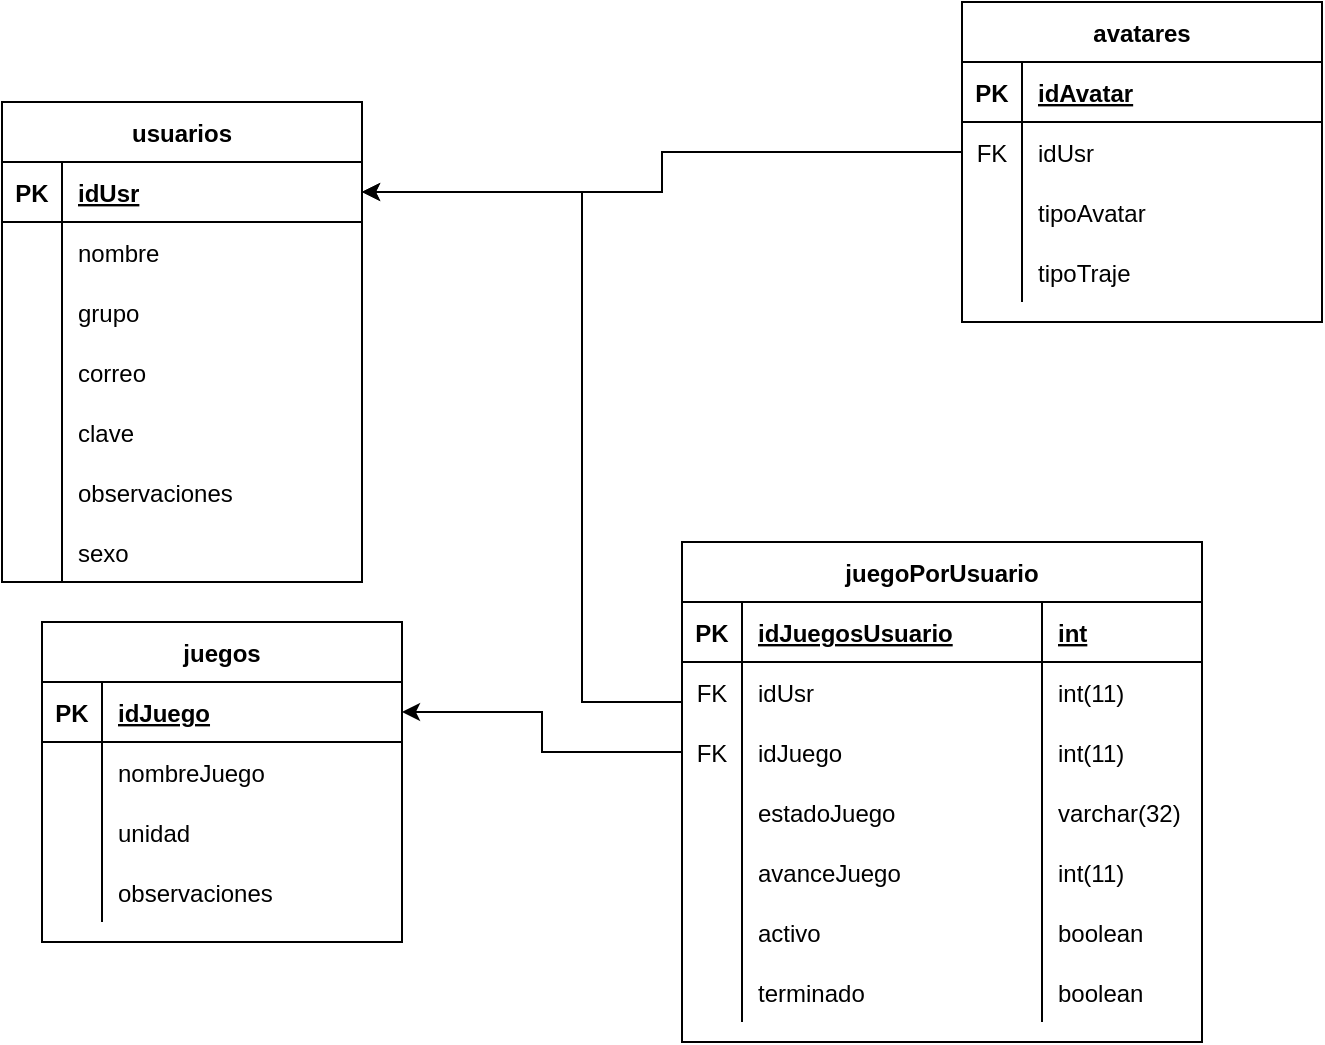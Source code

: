 <mxfile version="13.7.9" type="device"><diagram id="SEimfe-eTpHayos_l6SW" name="Página-1"><mxGraphModel dx="770" dy="495" grid="1" gridSize="10" guides="1" tooltips="1" connect="1" arrows="1" fold="1" page="1" pageScale="1" pageWidth="827" pageHeight="1169" math="0" shadow="0"><root><mxCell id="0"/><mxCell id="1" parent="0"/><mxCell id="yCVGHTZXJEQcr-bmxGU9-1" value="usuarios" style="shape=table;startSize=30;container=1;collapsible=1;childLayout=tableLayout;fixedRows=1;rowLines=0;fontStyle=1;align=center;resizeLast=1;" vertex="1" parent="1"><mxGeometry x="40" y="70" width="180" height="240" as="geometry"><mxRectangle x="300" y="180" width="80" height="30" as="alternateBounds"/></mxGeometry></mxCell><mxCell id="yCVGHTZXJEQcr-bmxGU9-2" value="" style="shape=partialRectangle;collapsible=0;dropTarget=0;pointerEvents=0;fillColor=none;top=0;left=0;bottom=1;right=0;points=[[0,0.5],[1,0.5]];portConstraint=eastwest;" vertex="1" parent="yCVGHTZXJEQcr-bmxGU9-1"><mxGeometry y="30" width="180" height="30" as="geometry"/></mxCell><mxCell id="yCVGHTZXJEQcr-bmxGU9-3" value="PK" style="shape=partialRectangle;connectable=0;fillColor=none;top=0;left=0;bottom=0;right=0;fontStyle=1;overflow=hidden;" vertex="1" parent="yCVGHTZXJEQcr-bmxGU9-2"><mxGeometry width="30" height="30" as="geometry"/></mxCell><mxCell id="yCVGHTZXJEQcr-bmxGU9-4" value="idUsr" style="shape=partialRectangle;connectable=0;fillColor=none;top=0;left=0;bottom=0;right=0;align=left;spacingLeft=6;fontStyle=5;overflow=hidden;" vertex="1" parent="yCVGHTZXJEQcr-bmxGU9-2"><mxGeometry x="30" width="150" height="30" as="geometry"/></mxCell><mxCell id="yCVGHTZXJEQcr-bmxGU9-5" value="" style="shape=partialRectangle;collapsible=0;dropTarget=0;pointerEvents=0;fillColor=none;top=0;left=0;bottom=0;right=0;points=[[0,0.5],[1,0.5]];portConstraint=eastwest;" vertex="1" parent="yCVGHTZXJEQcr-bmxGU9-1"><mxGeometry y="60" width="180" height="30" as="geometry"/></mxCell><mxCell id="yCVGHTZXJEQcr-bmxGU9-6" value="" style="shape=partialRectangle;connectable=0;fillColor=none;top=0;left=0;bottom=0;right=0;editable=1;overflow=hidden;" vertex="1" parent="yCVGHTZXJEQcr-bmxGU9-5"><mxGeometry width="30" height="30" as="geometry"/></mxCell><mxCell id="yCVGHTZXJEQcr-bmxGU9-7" value="nombre" style="shape=partialRectangle;connectable=0;fillColor=none;top=0;left=0;bottom=0;right=0;align=left;spacingLeft=6;overflow=hidden;" vertex="1" parent="yCVGHTZXJEQcr-bmxGU9-5"><mxGeometry x="30" width="150" height="30" as="geometry"/></mxCell><mxCell id="yCVGHTZXJEQcr-bmxGU9-8" value="" style="shape=partialRectangle;collapsible=0;dropTarget=0;pointerEvents=0;fillColor=none;top=0;left=0;bottom=0;right=0;points=[[0,0.5],[1,0.5]];portConstraint=eastwest;" vertex="1" parent="yCVGHTZXJEQcr-bmxGU9-1"><mxGeometry y="90" width="180" height="30" as="geometry"/></mxCell><mxCell id="yCVGHTZXJEQcr-bmxGU9-9" value="" style="shape=partialRectangle;connectable=0;fillColor=none;top=0;left=0;bottom=0;right=0;editable=1;overflow=hidden;" vertex="1" parent="yCVGHTZXJEQcr-bmxGU9-8"><mxGeometry width="30" height="30" as="geometry"/></mxCell><mxCell id="yCVGHTZXJEQcr-bmxGU9-10" value="grupo" style="shape=partialRectangle;connectable=0;fillColor=none;top=0;left=0;bottom=0;right=0;align=left;spacingLeft=6;overflow=hidden;" vertex="1" parent="yCVGHTZXJEQcr-bmxGU9-8"><mxGeometry x="30" width="150" height="30" as="geometry"/></mxCell><mxCell id="yCVGHTZXJEQcr-bmxGU9-11" value="" style="shape=partialRectangle;collapsible=0;dropTarget=0;pointerEvents=0;fillColor=none;top=0;left=0;bottom=0;right=0;points=[[0,0.5],[1,0.5]];portConstraint=eastwest;" vertex="1" parent="yCVGHTZXJEQcr-bmxGU9-1"><mxGeometry y="120" width="180" height="30" as="geometry"/></mxCell><mxCell id="yCVGHTZXJEQcr-bmxGU9-12" value="" style="shape=partialRectangle;connectable=0;fillColor=none;top=0;left=0;bottom=0;right=0;editable=1;overflow=hidden;" vertex="1" parent="yCVGHTZXJEQcr-bmxGU9-11"><mxGeometry width="30" height="30" as="geometry"/></mxCell><mxCell id="yCVGHTZXJEQcr-bmxGU9-13" value="correo" style="shape=partialRectangle;connectable=0;fillColor=none;top=0;left=0;bottom=0;right=0;align=left;spacingLeft=6;overflow=hidden;" vertex="1" parent="yCVGHTZXJEQcr-bmxGU9-11"><mxGeometry x="30" width="150" height="30" as="geometry"/></mxCell><mxCell id="yCVGHTZXJEQcr-bmxGU9-15" style="shape=partialRectangle;collapsible=0;dropTarget=0;pointerEvents=0;fillColor=none;top=0;left=0;bottom=0;right=0;points=[[0,0.5],[1,0.5]];portConstraint=eastwest;" vertex="1" parent="yCVGHTZXJEQcr-bmxGU9-1"><mxGeometry y="150" width="180" height="30" as="geometry"/></mxCell><mxCell id="yCVGHTZXJEQcr-bmxGU9-16" style="shape=partialRectangle;connectable=0;fillColor=none;top=0;left=0;bottom=0;right=0;editable=1;overflow=hidden;" vertex="1" parent="yCVGHTZXJEQcr-bmxGU9-15"><mxGeometry width="30" height="30" as="geometry"/></mxCell><mxCell id="yCVGHTZXJEQcr-bmxGU9-17" value="clave" style="shape=partialRectangle;connectable=0;fillColor=none;top=0;left=0;bottom=0;right=0;align=left;spacingLeft=6;overflow=hidden;" vertex="1" parent="yCVGHTZXJEQcr-bmxGU9-15"><mxGeometry x="30" width="150" height="30" as="geometry"/></mxCell><mxCell id="yCVGHTZXJEQcr-bmxGU9-18" style="shape=partialRectangle;collapsible=0;dropTarget=0;pointerEvents=0;fillColor=none;top=0;left=0;bottom=0;right=0;points=[[0,0.5],[1,0.5]];portConstraint=eastwest;" vertex="1" parent="yCVGHTZXJEQcr-bmxGU9-1"><mxGeometry y="180" width="180" height="30" as="geometry"/></mxCell><mxCell id="yCVGHTZXJEQcr-bmxGU9-19" style="shape=partialRectangle;connectable=0;fillColor=none;top=0;left=0;bottom=0;right=0;editable=1;overflow=hidden;" vertex="1" parent="yCVGHTZXJEQcr-bmxGU9-18"><mxGeometry width="30" height="30" as="geometry"/></mxCell><mxCell id="yCVGHTZXJEQcr-bmxGU9-20" value="observaciones" style="shape=partialRectangle;connectable=0;fillColor=none;top=0;left=0;bottom=0;right=0;align=left;spacingLeft=6;overflow=hidden;" vertex="1" parent="yCVGHTZXJEQcr-bmxGU9-18"><mxGeometry x="30" width="150" height="30" as="geometry"/></mxCell><mxCell id="yCVGHTZXJEQcr-bmxGU9-79" style="shape=partialRectangle;collapsible=0;dropTarget=0;pointerEvents=0;fillColor=none;top=0;left=0;bottom=0;right=0;points=[[0,0.5],[1,0.5]];portConstraint=eastwest;" vertex="1" parent="yCVGHTZXJEQcr-bmxGU9-1"><mxGeometry y="210" width="180" height="30" as="geometry"/></mxCell><mxCell id="yCVGHTZXJEQcr-bmxGU9-80" style="shape=partialRectangle;connectable=0;fillColor=none;top=0;left=0;bottom=0;right=0;editable=1;overflow=hidden;" vertex="1" parent="yCVGHTZXJEQcr-bmxGU9-79"><mxGeometry width="30" height="30" as="geometry"/></mxCell><mxCell id="yCVGHTZXJEQcr-bmxGU9-81" value="sexo" style="shape=partialRectangle;connectable=0;fillColor=none;top=0;left=0;bottom=0;right=0;align=left;spacingLeft=6;overflow=hidden;" vertex="1" parent="yCVGHTZXJEQcr-bmxGU9-79"><mxGeometry x="30" width="150" height="30" as="geometry"/></mxCell><mxCell id="yCVGHTZXJEQcr-bmxGU9-34" style="edgeStyle=orthogonalEdgeStyle;rounded=0;orthogonalLoop=1;jettySize=auto;html=1;entryX=1;entryY=0.5;entryDx=0;entryDy=0;" edge="1" parent="1" source="yCVGHTZXJEQcr-bmxGU9-25" target="yCVGHTZXJEQcr-bmxGU9-2"><mxGeometry relative="1" as="geometry"/></mxCell><mxCell id="yCVGHTZXJEQcr-bmxGU9-35" value="juegos" style="shape=table;startSize=30;container=1;collapsible=1;childLayout=tableLayout;fixedRows=1;rowLines=0;fontStyle=1;align=center;resizeLast=1;" vertex="1" parent="1"><mxGeometry x="60" y="330" width="180" height="160" as="geometry"/></mxCell><mxCell id="yCVGHTZXJEQcr-bmxGU9-36" value="" style="shape=partialRectangle;collapsible=0;dropTarget=0;pointerEvents=0;fillColor=none;top=0;left=0;bottom=1;right=0;points=[[0,0.5],[1,0.5]];portConstraint=eastwest;" vertex="1" parent="yCVGHTZXJEQcr-bmxGU9-35"><mxGeometry y="30" width="180" height="30" as="geometry"/></mxCell><mxCell id="yCVGHTZXJEQcr-bmxGU9-37" value="PK" style="shape=partialRectangle;connectable=0;fillColor=none;top=0;left=0;bottom=0;right=0;fontStyle=1;overflow=hidden;" vertex="1" parent="yCVGHTZXJEQcr-bmxGU9-36"><mxGeometry width="30" height="30" as="geometry"/></mxCell><mxCell id="yCVGHTZXJEQcr-bmxGU9-38" value="idJuego" style="shape=partialRectangle;connectable=0;fillColor=none;top=0;left=0;bottom=0;right=0;align=left;spacingLeft=6;fontStyle=5;overflow=hidden;" vertex="1" parent="yCVGHTZXJEQcr-bmxGU9-36"><mxGeometry x="30" width="150" height="30" as="geometry"/></mxCell><mxCell id="yCVGHTZXJEQcr-bmxGU9-39" value="" style="shape=partialRectangle;collapsible=0;dropTarget=0;pointerEvents=0;fillColor=none;top=0;left=0;bottom=0;right=0;points=[[0,0.5],[1,0.5]];portConstraint=eastwest;" vertex="1" parent="yCVGHTZXJEQcr-bmxGU9-35"><mxGeometry y="60" width="180" height="30" as="geometry"/></mxCell><mxCell id="yCVGHTZXJEQcr-bmxGU9-40" value="" style="shape=partialRectangle;connectable=0;fillColor=none;top=0;left=0;bottom=0;right=0;editable=1;overflow=hidden;" vertex="1" parent="yCVGHTZXJEQcr-bmxGU9-39"><mxGeometry width="30" height="30" as="geometry"/></mxCell><mxCell id="yCVGHTZXJEQcr-bmxGU9-41" value="nombreJuego" style="shape=partialRectangle;connectable=0;fillColor=none;top=0;left=0;bottom=0;right=0;align=left;spacingLeft=6;overflow=hidden;" vertex="1" parent="yCVGHTZXJEQcr-bmxGU9-39"><mxGeometry x="30" width="150" height="30" as="geometry"/></mxCell><mxCell id="yCVGHTZXJEQcr-bmxGU9-42" value="" style="shape=partialRectangle;collapsible=0;dropTarget=0;pointerEvents=0;fillColor=none;top=0;left=0;bottom=0;right=0;points=[[0,0.5],[1,0.5]];portConstraint=eastwest;" vertex="1" parent="yCVGHTZXJEQcr-bmxGU9-35"><mxGeometry y="90" width="180" height="30" as="geometry"/></mxCell><mxCell id="yCVGHTZXJEQcr-bmxGU9-43" value="" style="shape=partialRectangle;connectable=0;fillColor=none;top=0;left=0;bottom=0;right=0;editable=1;overflow=hidden;" vertex="1" parent="yCVGHTZXJEQcr-bmxGU9-42"><mxGeometry width="30" height="30" as="geometry"/></mxCell><mxCell id="yCVGHTZXJEQcr-bmxGU9-44" value="unidad" style="shape=partialRectangle;connectable=0;fillColor=none;top=0;left=0;bottom=0;right=0;align=left;spacingLeft=6;overflow=hidden;" vertex="1" parent="yCVGHTZXJEQcr-bmxGU9-42"><mxGeometry x="30" width="150" height="30" as="geometry"/></mxCell><mxCell id="yCVGHTZXJEQcr-bmxGU9-45" value="" style="shape=partialRectangle;collapsible=0;dropTarget=0;pointerEvents=0;fillColor=none;top=0;left=0;bottom=0;right=0;points=[[0,0.5],[1,0.5]];portConstraint=eastwest;" vertex="1" parent="yCVGHTZXJEQcr-bmxGU9-35"><mxGeometry y="120" width="180" height="30" as="geometry"/></mxCell><mxCell id="yCVGHTZXJEQcr-bmxGU9-46" value="" style="shape=partialRectangle;connectable=0;fillColor=none;top=0;left=0;bottom=0;right=0;editable=1;overflow=hidden;" vertex="1" parent="yCVGHTZXJEQcr-bmxGU9-45"><mxGeometry width="30" height="30" as="geometry"/></mxCell><mxCell id="yCVGHTZXJEQcr-bmxGU9-47" value="observaciones" style="shape=partialRectangle;connectable=0;fillColor=none;top=0;left=0;bottom=0;right=0;align=left;spacingLeft=6;overflow=hidden;" vertex="1" parent="yCVGHTZXJEQcr-bmxGU9-45"><mxGeometry x="30" width="150" height="30" as="geometry"/></mxCell><mxCell id="yCVGHTZXJEQcr-bmxGU9-61" style="edgeStyle=orthogonalEdgeStyle;rounded=0;orthogonalLoop=1;jettySize=auto;html=1;entryX=1;entryY=0.5;entryDx=0;entryDy=0;" edge="1" parent="1" source="yCVGHTZXJEQcr-bmxGU9-48" target="yCVGHTZXJEQcr-bmxGU9-2"><mxGeometry relative="1" as="geometry"><Array as="points"><mxPoint x="330" y="370"/><mxPoint x="330" y="115"/></Array></mxGeometry></mxCell><mxCell id="yCVGHTZXJEQcr-bmxGU9-21" value="avatares" style="shape=table;startSize=30;container=1;collapsible=1;childLayout=tableLayout;fixedRows=1;rowLines=0;fontStyle=1;align=center;resizeLast=1;" vertex="1" parent="1"><mxGeometry x="520" y="20" width="180" height="160" as="geometry"/></mxCell><mxCell id="yCVGHTZXJEQcr-bmxGU9-22" value="" style="shape=partialRectangle;collapsible=0;dropTarget=0;pointerEvents=0;fillColor=none;top=0;left=0;bottom=1;right=0;points=[[0,0.5],[1,0.5]];portConstraint=eastwest;" vertex="1" parent="yCVGHTZXJEQcr-bmxGU9-21"><mxGeometry y="30" width="180" height="30" as="geometry"/></mxCell><mxCell id="yCVGHTZXJEQcr-bmxGU9-23" value="PK" style="shape=partialRectangle;connectable=0;fillColor=none;top=0;left=0;bottom=0;right=0;fontStyle=1;overflow=hidden;" vertex="1" parent="yCVGHTZXJEQcr-bmxGU9-22"><mxGeometry width="30" height="30" as="geometry"/></mxCell><mxCell id="yCVGHTZXJEQcr-bmxGU9-24" value="idAvatar" style="shape=partialRectangle;connectable=0;fillColor=none;top=0;left=0;bottom=0;right=0;align=left;spacingLeft=6;fontStyle=5;overflow=hidden;" vertex="1" parent="yCVGHTZXJEQcr-bmxGU9-22"><mxGeometry x="30" width="150" height="30" as="geometry"/></mxCell><mxCell id="yCVGHTZXJEQcr-bmxGU9-25" value="" style="shape=partialRectangle;collapsible=0;dropTarget=0;pointerEvents=0;fillColor=none;top=0;left=0;bottom=0;right=0;points=[[0,0.5],[1,0.5]];portConstraint=eastwest;" vertex="1" parent="yCVGHTZXJEQcr-bmxGU9-21"><mxGeometry y="60" width="180" height="30" as="geometry"/></mxCell><mxCell id="yCVGHTZXJEQcr-bmxGU9-26" value="FK" style="shape=partialRectangle;connectable=0;fillColor=none;top=0;left=0;bottom=0;right=0;editable=1;overflow=hidden;" vertex="1" parent="yCVGHTZXJEQcr-bmxGU9-25"><mxGeometry width="30" height="30" as="geometry"/></mxCell><mxCell id="yCVGHTZXJEQcr-bmxGU9-27" value="idUsr" style="shape=partialRectangle;connectable=0;fillColor=none;top=0;left=0;bottom=0;right=0;align=left;spacingLeft=6;overflow=hidden;" vertex="1" parent="yCVGHTZXJEQcr-bmxGU9-25"><mxGeometry x="30" width="150" height="30" as="geometry"/></mxCell><mxCell id="yCVGHTZXJEQcr-bmxGU9-28" value="" style="shape=partialRectangle;collapsible=0;dropTarget=0;pointerEvents=0;fillColor=none;top=0;left=0;bottom=0;right=0;points=[[0,0.5],[1,0.5]];portConstraint=eastwest;" vertex="1" parent="yCVGHTZXJEQcr-bmxGU9-21"><mxGeometry y="90" width="180" height="30" as="geometry"/></mxCell><mxCell id="yCVGHTZXJEQcr-bmxGU9-29" value="" style="shape=partialRectangle;connectable=0;fillColor=none;top=0;left=0;bottom=0;right=0;editable=1;overflow=hidden;" vertex="1" parent="yCVGHTZXJEQcr-bmxGU9-28"><mxGeometry width="30" height="30" as="geometry"/></mxCell><mxCell id="yCVGHTZXJEQcr-bmxGU9-30" value="tipoAvatar" style="shape=partialRectangle;connectable=0;fillColor=none;top=0;left=0;bottom=0;right=0;align=left;spacingLeft=6;overflow=hidden;" vertex="1" parent="yCVGHTZXJEQcr-bmxGU9-28"><mxGeometry x="30" width="150" height="30" as="geometry"/></mxCell><mxCell id="yCVGHTZXJEQcr-bmxGU9-31" value="" style="shape=partialRectangle;collapsible=0;dropTarget=0;pointerEvents=0;fillColor=none;top=0;left=0;bottom=0;right=0;points=[[0,0.5],[1,0.5]];portConstraint=eastwest;" vertex="1" parent="yCVGHTZXJEQcr-bmxGU9-21"><mxGeometry y="120" width="180" height="30" as="geometry"/></mxCell><mxCell id="yCVGHTZXJEQcr-bmxGU9-32" value="" style="shape=partialRectangle;connectable=0;fillColor=none;top=0;left=0;bottom=0;right=0;editable=1;overflow=hidden;" vertex="1" parent="yCVGHTZXJEQcr-bmxGU9-31"><mxGeometry width="30" height="30" as="geometry"/></mxCell><mxCell id="yCVGHTZXJEQcr-bmxGU9-33" value="tipoTraje" style="shape=partialRectangle;connectable=0;fillColor=none;top=0;left=0;bottom=0;right=0;align=left;spacingLeft=6;overflow=hidden;" vertex="1" parent="yCVGHTZXJEQcr-bmxGU9-31"><mxGeometry x="30" width="150" height="30" as="geometry"/></mxCell><mxCell id="yCVGHTZXJEQcr-bmxGU9-48" value="juegoPorUsuario" style="shape=table;startSize=30;container=1;collapsible=1;childLayout=tableLayout;fixedRows=1;rowLines=0;fontStyle=1;align=center;resizeLast=1;" vertex="1" parent="1"><mxGeometry x="380" y="290" width="260" height="250" as="geometry"/></mxCell><mxCell id="yCVGHTZXJEQcr-bmxGU9-49" value="" style="shape=partialRectangle;collapsible=0;dropTarget=0;pointerEvents=0;fillColor=none;top=0;left=0;bottom=1;right=0;points=[[0,0.5],[1,0.5]];portConstraint=eastwest;" vertex="1" parent="yCVGHTZXJEQcr-bmxGU9-48"><mxGeometry y="30" width="260" height="30" as="geometry"/></mxCell><mxCell id="yCVGHTZXJEQcr-bmxGU9-50" value="PK" style="shape=partialRectangle;connectable=0;fillColor=none;top=0;left=0;bottom=0;right=0;fontStyle=1;overflow=hidden;" vertex="1" parent="yCVGHTZXJEQcr-bmxGU9-49"><mxGeometry width="30" height="30" as="geometry"/></mxCell><mxCell id="yCVGHTZXJEQcr-bmxGU9-51" value="idJuegosUsuario" style="shape=partialRectangle;connectable=0;fillColor=none;top=0;left=0;bottom=0;right=0;align=left;spacingLeft=6;fontStyle=5;overflow=hidden;" vertex="1" parent="yCVGHTZXJEQcr-bmxGU9-49"><mxGeometry x="30" width="150" height="30" as="geometry"/></mxCell><mxCell id="yCVGHTZXJEQcr-bmxGU9-66" value="int" style="shape=partialRectangle;connectable=0;fillColor=none;top=0;left=0;bottom=0;right=0;align=left;spacingLeft=6;fontStyle=5;overflow=hidden;" vertex="1" parent="yCVGHTZXJEQcr-bmxGU9-49"><mxGeometry x="180" width="80" height="30" as="geometry"/></mxCell><mxCell id="yCVGHTZXJEQcr-bmxGU9-52" value="" style="shape=partialRectangle;collapsible=0;dropTarget=0;pointerEvents=0;fillColor=none;top=0;left=0;bottom=0;right=0;points=[[0,0.5],[1,0.5]];portConstraint=eastwest;" vertex="1" parent="yCVGHTZXJEQcr-bmxGU9-48"><mxGeometry y="60" width="260" height="30" as="geometry"/></mxCell><mxCell id="yCVGHTZXJEQcr-bmxGU9-53" value="FK" style="shape=partialRectangle;connectable=0;fillColor=none;top=0;left=0;bottom=0;right=0;editable=1;overflow=hidden;" vertex="1" parent="yCVGHTZXJEQcr-bmxGU9-52"><mxGeometry width="30" height="30" as="geometry"/></mxCell><mxCell id="yCVGHTZXJEQcr-bmxGU9-54" value="idUsr" style="shape=partialRectangle;connectable=0;fillColor=none;top=0;left=0;bottom=0;right=0;align=left;spacingLeft=6;overflow=hidden;" vertex="1" parent="yCVGHTZXJEQcr-bmxGU9-52"><mxGeometry x="30" width="150" height="30" as="geometry"/></mxCell><mxCell id="yCVGHTZXJEQcr-bmxGU9-67" value="int(11)" style="shape=partialRectangle;connectable=0;fillColor=none;top=0;left=0;bottom=0;right=0;align=left;spacingLeft=6;overflow=hidden;" vertex="1" parent="yCVGHTZXJEQcr-bmxGU9-52"><mxGeometry x="180" width="80" height="30" as="geometry"/></mxCell><mxCell id="yCVGHTZXJEQcr-bmxGU9-55" value="" style="shape=partialRectangle;collapsible=0;dropTarget=0;pointerEvents=0;fillColor=none;top=0;left=0;bottom=0;right=0;points=[[0,0.5],[1,0.5]];portConstraint=eastwest;" vertex="1" parent="yCVGHTZXJEQcr-bmxGU9-48"><mxGeometry y="90" width="260" height="30" as="geometry"/></mxCell><mxCell id="yCVGHTZXJEQcr-bmxGU9-56" value="FK" style="shape=partialRectangle;connectable=0;fillColor=none;top=0;left=0;bottom=0;right=0;editable=1;overflow=hidden;" vertex="1" parent="yCVGHTZXJEQcr-bmxGU9-55"><mxGeometry width="30" height="30" as="geometry"/></mxCell><mxCell id="yCVGHTZXJEQcr-bmxGU9-57" value="idJuego" style="shape=partialRectangle;connectable=0;fillColor=none;top=0;left=0;bottom=0;right=0;align=left;spacingLeft=6;overflow=hidden;" vertex="1" parent="yCVGHTZXJEQcr-bmxGU9-55"><mxGeometry x="30" width="150" height="30" as="geometry"/></mxCell><mxCell id="yCVGHTZXJEQcr-bmxGU9-68" value="int(11)" style="shape=partialRectangle;connectable=0;fillColor=none;top=0;left=0;bottom=0;right=0;align=left;spacingLeft=6;overflow=hidden;" vertex="1" parent="yCVGHTZXJEQcr-bmxGU9-55"><mxGeometry x="180" width="80" height="30" as="geometry"/></mxCell><mxCell id="yCVGHTZXJEQcr-bmxGU9-58" value="" style="shape=partialRectangle;collapsible=0;dropTarget=0;pointerEvents=0;fillColor=none;top=0;left=0;bottom=0;right=0;points=[[0,0.5],[1,0.5]];portConstraint=eastwest;" vertex="1" parent="yCVGHTZXJEQcr-bmxGU9-48"><mxGeometry y="120" width="260" height="30" as="geometry"/></mxCell><mxCell id="yCVGHTZXJEQcr-bmxGU9-59" value="" style="shape=partialRectangle;connectable=0;fillColor=none;top=0;left=0;bottom=0;right=0;editable=1;overflow=hidden;" vertex="1" parent="yCVGHTZXJEQcr-bmxGU9-58"><mxGeometry width="30" height="30" as="geometry"/></mxCell><mxCell id="yCVGHTZXJEQcr-bmxGU9-60" value="estadoJuego" style="shape=partialRectangle;connectable=0;fillColor=none;top=0;left=0;bottom=0;right=0;align=left;spacingLeft=6;overflow=hidden;" vertex="1" parent="yCVGHTZXJEQcr-bmxGU9-58"><mxGeometry x="30" width="150" height="30" as="geometry"/></mxCell><mxCell id="yCVGHTZXJEQcr-bmxGU9-69" value="varchar(32)" style="shape=partialRectangle;connectable=0;fillColor=none;top=0;left=0;bottom=0;right=0;align=left;spacingLeft=6;overflow=hidden;" vertex="1" parent="yCVGHTZXJEQcr-bmxGU9-58"><mxGeometry x="180" width="80" height="30" as="geometry"/></mxCell><mxCell id="yCVGHTZXJEQcr-bmxGU9-63" style="shape=partialRectangle;collapsible=0;dropTarget=0;pointerEvents=0;fillColor=none;top=0;left=0;bottom=0;right=0;points=[[0,0.5],[1,0.5]];portConstraint=eastwest;" vertex="1" parent="yCVGHTZXJEQcr-bmxGU9-48"><mxGeometry y="150" width="260" height="30" as="geometry"/></mxCell><mxCell id="yCVGHTZXJEQcr-bmxGU9-64" style="shape=partialRectangle;connectable=0;fillColor=none;top=0;left=0;bottom=0;right=0;editable=1;overflow=hidden;" vertex="1" parent="yCVGHTZXJEQcr-bmxGU9-63"><mxGeometry width="30" height="30" as="geometry"/></mxCell><mxCell id="yCVGHTZXJEQcr-bmxGU9-65" value="avanceJuego" style="shape=partialRectangle;connectable=0;fillColor=none;top=0;left=0;bottom=0;right=0;align=left;spacingLeft=6;overflow=hidden;" vertex="1" parent="yCVGHTZXJEQcr-bmxGU9-63"><mxGeometry x="30" width="150" height="30" as="geometry"/></mxCell><mxCell id="yCVGHTZXJEQcr-bmxGU9-70" value="int(11)" style="shape=partialRectangle;connectable=0;fillColor=none;top=0;left=0;bottom=0;right=0;align=left;spacingLeft=6;overflow=hidden;" vertex="1" parent="yCVGHTZXJEQcr-bmxGU9-63"><mxGeometry x="180" width="80" height="30" as="geometry"/></mxCell><mxCell id="yCVGHTZXJEQcr-bmxGU9-71" style="shape=partialRectangle;collapsible=0;dropTarget=0;pointerEvents=0;fillColor=none;top=0;left=0;bottom=0;right=0;points=[[0,0.5],[1,0.5]];portConstraint=eastwest;" vertex="1" parent="yCVGHTZXJEQcr-bmxGU9-48"><mxGeometry y="180" width="260" height="30" as="geometry"/></mxCell><mxCell id="yCVGHTZXJEQcr-bmxGU9-72" style="shape=partialRectangle;connectable=0;fillColor=none;top=0;left=0;bottom=0;right=0;editable=1;overflow=hidden;" vertex="1" parent="yCVGHTZXJEQcr-bmxGU9-71"><mxGeometry width="30" height="30" as="geometry"/></mxCell><mxCell id="yCVGHTZXJEQcr-bmxGU9-73" value="activo" style="shape=partialRectangle;connectable=0;fillColor=none;top=0;left=0;bottom=0;right=0;align=left;spacingLeft=6;overflow=hidden;" vertex="1" parent="yCVGHTZXJEQcr-bmxGU9-71"><mxGeometry x="30" width="150" height="30" as="geometry"/></mxCell><mxCell id="yCVGHTZXJEQcr-bmxGU9-74" value="boolean" style="shape=partialRectangle;connectable=0;fillColor=none;top=0;left=0;bottom=0;right=0;align=left;spacingLeft=6;overflow=hidden;" vertex="1" parent="yCVGHTZXJEQcr-bmxGU9-71"><mxGeometry x="180" width="80" height="30" as="geometry"/></mxCell><mxCell id="yCVGHTZXJEQcr-bmxGU9-75" style="shape=partialRectangle;collapsible=0;dropTarget=0;pointerEvents=0;fillColor=none;top=0;left=0;bottom=0;right=0;points=[[0,0.5],[1,0.5]];portConstraint=eastwest;" vertex="1" parent="yCVGHTZXJEQcr-bmxGU9-48"><mxGeometry y="210" width="260" height="30" as="geometry"/></mxCell><mxCell id="yCVGHTZXJEQcr-bmxGU9-76" style="shape=partialRectangle;connectable=0;fillColor=none;top=0;left=0;bottom=0;right=0;editable=1;overflow=hidden;" vertex="1" parent="yCVGHTZXJEQcr-bmxGU9-75"><mxGeometry width="30" height="30" as="geometry"/></mxCell><mxCell id="yCVGHTZXJEQcr-bmxGU9-77" value="terminado" style="shape=partialRectangle;connectable=0;fillColor=none;top=0;left=0;bottom=0;right=0;align=left;spacingLeft=6;overflow=hidden;" vertex="1" parent="yCVGHTZXJEQcr-bmxGU9-75"><mxGeometry x="30" width="150" height="30" as="geometry"/></mxCell><mxCell id="yCVGHTZXJEQcr-bmxGU9-78" value="boolean" style="shape=partialRectangle;connectable=0;fillColor=none;top=0;left=0;bottom=0;right=0;align=left;spacingLeft=6;overflow=hidden;" vertex="1" parent="yCVGHTZXJEQcr-bmxGU9-75"><mxGeometry x="180" width="80" height="30" as="geometry"/></mxCell><mxCell id="yCVGHTZXJEQcr-bmxGU9-62" style="edgeStyle=orthogonalEdgeStyle;rounded=0;orthogonalLoop=1;jettySize=auto;html=1;" edge="1" parent="1" source="yCVGHTZXJEQcr-bmxGU9-55" target="yCVGHTZXJEQcr-bmxGU9-36"><mxGeometry relative="1" as="geometry"/></mxCell></root></mxGraphModel></diagram></mxfile>